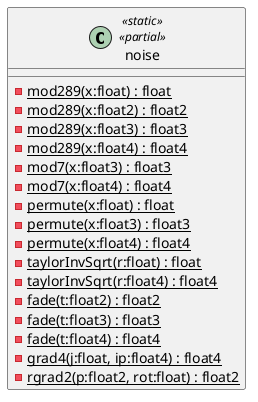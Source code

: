 @startuml
class noise <<static>> <<partial>> {
    {static} - mod289(x:float) : float
    {static} - mod289(x:float2) : float2
    {static} - mod289(x:float3) : float3
    {static} - mod289(x:float4) : float4
    {static} - mod7(x:float3) : float3
    {static} - mod7(x:float4) : float4
    {static} - permute(x:float) : float
    {static} - permute(x:float3) : float3
    {static} - permute(x:float4) : float4
    {static} - taylorInvSqrt(r:float) : float
    {static} - taylorInvSqrt(r:float4) : float4
    {static} - fade(t:float2) : float2
    {static} - fade(t:float3) : float3
    {static} - fade(t:float4) : float4
    {static} - grad4(j:float, ip:float4) : float4
    {static} - rgrad2(p:float2, rot:float) : float2
}
@enduml
